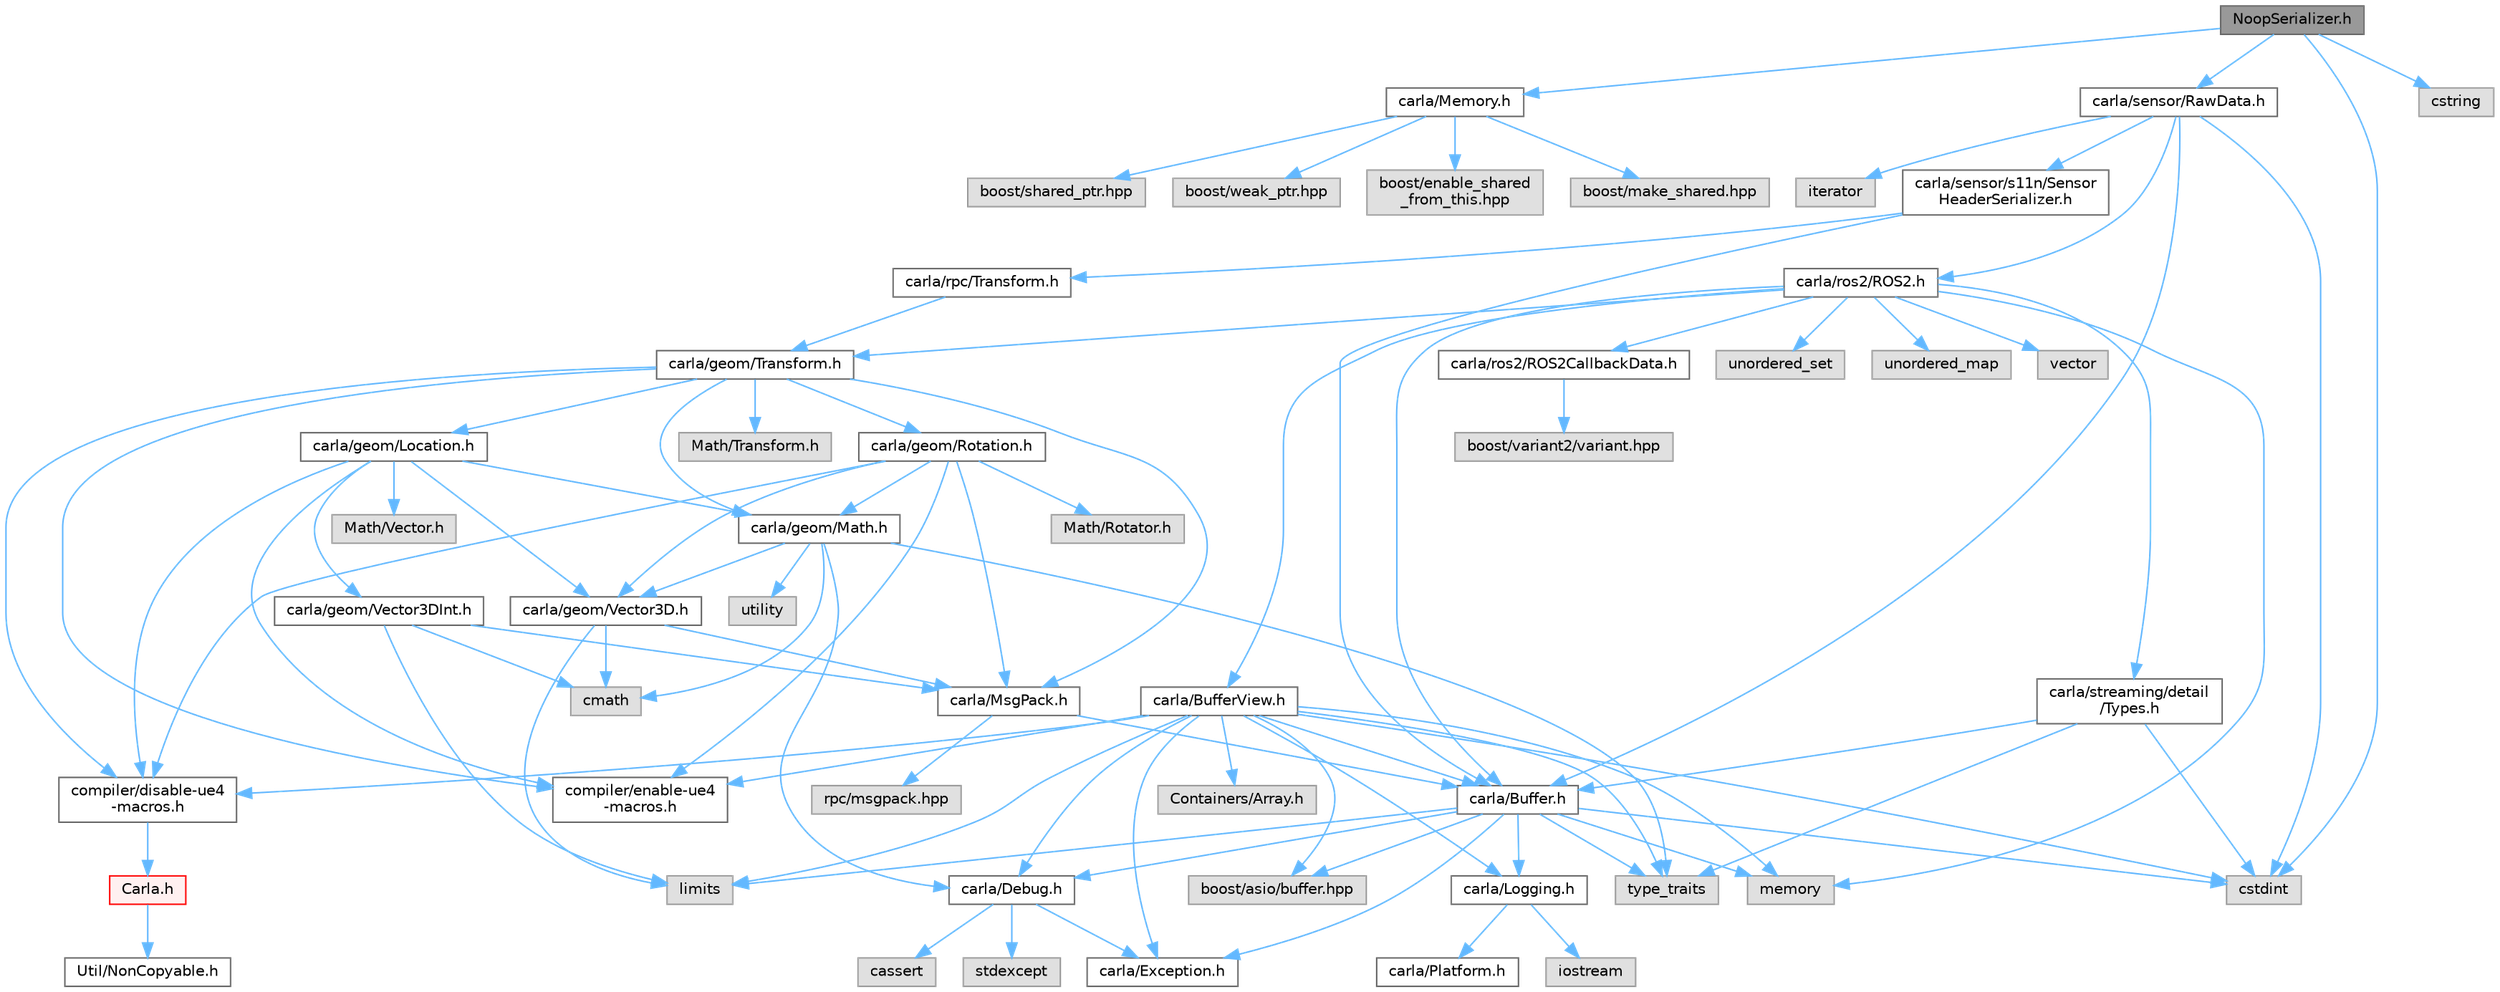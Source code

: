 digraph "NoopSerializer.h"
{
 // INTERACTIVE_SVG=YES
 // LATEX_PDF_SIZE
  bgcolor="transparent";
  edge [fontname=Helvetica,fontsize=10,labelfontname=Helvetica,labelfontsize=10];
  node [fontname=Helvetica,fontsize=10,shape=box,height=0.2,width=0.4];
  Node1 [id="Node000001",label="NoopSerializer.h",height=0.2,width=0.4,color="gray40", fillcolor="grey60", style="filled", fontcolor="black",tooltip=" "];
  Node1 -> Node2 [id="edge1_Node000001_Node000002",color="steelblue1",style="solid",tooltip=" "];
  Node2 [id="Node000002",label="carla/Memory.h",height=0.2,width=0.4,color="grey40", fillcolor="white", style="filled",URL="$de/d5c/Memory_8h.html",tooltip=" "];
  Node2 -> Node3 [id="edge2_Node000002_Node000003",color="steelblue1",style="solid",tooltip=" "];
  Node3 [id="Node000003",label="boost/enable_shared\l_from_this.hpp",height=0.2,width=0.4,color="grey60", fillcolor="#E0E0E0", style="filled",tooltip=" "];
  Node2 -> Node4 [id="edge3_Node000002_Node000004",color="steelblue1",style="solid",tooltip=" "];
  Node4 [id="Node000004",label="boost/make_shared.hpp",height=0.2,width=0.4,color="grey60", fillcolor="#E0E0E0", style="filled",tooltip=" "];
  Node2 -> Node5 [id="edge4_Node000002_Node000005",color="steelblue1",style="solid",tooltip=" "];
  Node5 [id="Node000005",label="boost/shared_ptr.hpp",height=0.2,width=0.4,color="grey60", fillcolor="#E0E0E0", style="filled",tooltip=" "];
  Node2 -> Node6 [id="edge5_Node000002_Node000006",color="steelblue1",style="solid",tooltip=" "];
  Node6 [id="Node000006",label="boost/weak_ptr.hpp",height=0.2,width=0.4,color="grey60", fillcolor="#E0E0E0", style="filled",tooltip=" "];
  Node1 -> Node7 [id="edge6_Node000001_Node000007",color="steelblue1",style="solid",tooltip=" "];
  Node7 [id="Node000007",label="carla/sensor/RawData.h",height=0.2,width=0.4,color="grey40", fillcolor="white", style="filled",URL="$dc/d62/RawData_8h.html",tooltip=" "];
  Node7 -> Node8 [id="edge7_Node000007_Node000008",color="steelblue1",style="solid",tooltip=" "];
  Node8 [id="Node000008",label="carla/Buffer.h",height=0.2,width=0.4,color="grey40", fillcolor="white", style="filled",URL="$d2/dda/carla_2Buffer_8h.html",tooltip=" "];
  Node8 -> Node9 [id="edge8_Node000008_Node000009",color="steelblue1",style="solid",tooltip=" "];
  Node9 [id="Node000009",label="carla/Debug.h",height=0.2,width=0.4,color="grey40", fillcolor="white", style="filled",URL="$d4/deb/Debug_8h.html",tooltip=" "];
  Node9 -> Node10 [id="edge9_Node000009_Node000010",color="steelblue1",style="solid",tooltip=" "];
  Node10 [id="Node000010",label="carla/Exception.h",height=0.2,width=0.4,color="grey40", fillcolor="white", style="filled",URL="$d8/d8a/Exception_8h.html",tooltip=" "];
  Node9 -> Node11 [id="edge10_Node000009_Node000011",color="steelblue1",style="solid",tooltip=" "];
  Node11 [id="Node000011",label="stdexcept",height=0.2,width=0.4,color="grey60", fillcolor="#E0E0E0", style="filled",tooltip=" "];
  Node9 -> Node12 [id="edge11_Node000009_Node000012",color="steelblue1",style="solid",tooltip=" "];
  Node12 [id="Node000012",label="cassert",height=0.2,width=0.4,color="grey60", fillcolor="#E0E0E0", style="filled",tooltip=" "];
  Node8 -> Node10 [id="edge12_Node000008_Node000010",color="steelblue1",style="solid",tooltip=" "];
  Node8 -> Node13 [id="edge13_Node000008_Node000013",color="steelblue1",style="solid",tooltip=" "];
  Node13 [id="Node000013",label="carla/Logging.h",height=0.2,width=0.4,color="grey40", fillcolor="white", style="filled",URL="$de/d87/Logging_8h.html",tooltip=" "];
  Node13 -> Node14 [id="edge14_Node000013_Node000014",color="steelblue1",style="solid",tooltip=" "];
  Node14 [id="Node000014",label="carla/Platform.h",height=0.2,width=0.4,color="grey40", fillcolor="white", style="filled",URL="$d9/dd0/Platform_8h.html",tooltip=" "];
  Node13 -> Node15 [id="edge15_Node000013_Node000015",color="steelblue1",style="solid",tooltip=" "];
  Node15 [id="Node000015",label="iostream",height=0.2,width=0.4,color="grey60", fillcolor="#E0E0E0", style="filled",tooltip=" "];
  Node8 -> Node16 [id="edge16_Node000008_Node000016",color="steelblue1",style="solid",tooltip=" "];
  Node16 [id="Node000016",label="boost/asio/buffer.hpp",height=0.2,width=0.4,color="grey60", fillcolor="#E0E0E0", style="filled",tooltip=" "];
  Node8 -> Node17 [id="edge17_Node000008_Node000017",color="steelblue1",style="solid",tooltip=" "];
  Node17 [id="Node000017",label="cstdint",height=0.2,width=0.4,color="grey60", fillcolor="#E0E0E0", style="filled",tooltip=" "];
  Node8 -> Node18 [id="edge18_Node000008_Node000018",color="steelblue1",style="solid",tooltip=" "];
  Node18 [id="Node000018",label="limits",height=0.2,width=0.4,color="grey60", fillcolor="#E0E0E0", style="filled",tooltip=" "];
  Node8 -> Node19 [id="edge19_Node000008_Node000019",color="steelblue1",style="solid",tooltip=" "];
  Node19 [id="Node000019",label="memory",height=0.2,width=0.4,color="grey60", fillcolor="#E0E0E0", style="filled",tooltip=" "];
  Node8 -> Node20 [id="edge20_Node000008_Node000020",color="steelblue1",style="solid",tooltip=" "];
  Node20 [id="Node000020",label="type_traits",height=0.2,width=0.4,color="grey60", fillcolor="#E0E0E0", style="filled",tooltip=" "];
  Node7 -> Node21 [id="edge21_Node000007_Node000021",color="steelblue1",style="solid",tooltip=" "];
  Node21 [id="Node000021",label="carla/sensor/s11n/Sensor\lHeaderSerializer.h",height=0.2,width=0.4,color="grey40", fillcolor="white", style="filled",URL="$dd/da9/SensorHeaderSerializer_8h.html",tooltip=" "];
  Node21 -> Node8 [id="edge22_Node000021_Node000008",color="steelblue1",style="solid",tooltip=" "];
  Node21 -> Node22 [id="edge23_Node000021_Node000022",color="steelblue1",style="solid",tooltip=" "];
  Node22 [id="Node000022",label="carla/rpc/Transform.h",height=0.2,width=0.4,color="grey40", fillcolor="white", style="filled",URL="$df/d36/rpc_2Transform_8h.html",tooltip=" "];
  Node22 -> Node23 [id="edge24_Node000022_Node000023",color="steelblue1",style="solid",tooltip=" "];
  Node23 [id="Node000023",label="carla/geom/Transform.h",height=0.2,width=0.4,color="grey40", fillcolor="white", style="filled",URL="$de/d17/geom_2Transform_8h.html",tooltip=" "];
  Node23 -> Node24 [id="edge25_Node000023_Node000024",color="steelblue1",style="solid",tooltip=" "];
  Node24 [id="Node000024",label="carla/MsgPack.h",height=0.2,width=0.4,color="grey40", fillcolor="white", style="filled",URL="$d9/d6f/MsgPack_8h.html",tooltip=" "];
  Node24 -> Node8 [id="edge26_Node000024_Node000008",color="steelblue1",style="solid",tooltip=" "];
  Node24 -> Node25 [id="edge27_Node000024_Node000025",color="steelblue1",style="solid",tooltip=" "];
  Node25 [id="Node000025",label="rpc/msgpack.hpp",height=0.2,width=0.4,color="grey60", fillcolor="#E0E0E0", style="filled",tooltip=" "];
  Node23 -> Node26 [id="edge28_Node000023_Node000026",color="steelblue1",style="solid",tooltip=" "];
  Node26 [id="Node000026",label="carla/geom/Location.h",height=0.2,width=0.4,color="grey40", fillcolor="white", style="filled",URL="$d9/d8b/geom_2Location_8h.html",tooltip=" "];
  Node26 -> Node27 [id="edge29_Node000026_Node000027",color="steelblue1",style="solid",tooltip=" "];
  Node27 [id="Node000027",label="carla/geom/Vector3D.h",height=0.2,width=0.4,color="grey40", fillcolor="white", style="filled",URL="$de/d70/geom_2Vector3D_8h.html",tooltip=" "];
  Node27 -> Node24 [id="edge30_Node000027_Node000024",color="steelblue1",style="solid",tooltip=" "];
  Node27 -> Node28 [id="edge31_Node000027_Node000028",color="steelblue1",style="solid",tooltip=" "];
  Node28 [id="Node000028",label="cmath",height=0.2,width=0.4,color="grey60", fillcolor="#E0E0E0", style="filled",tooltip=" "];
  Node27 -> Node18 [id="edge32_Node000027_Node000018",color="steelblue1",style="solid",tooltip=" "];
  Node26 -> Node29 [id="edge33_Node000026_Node000029",color="steelblue1",style="solid",tooltip=" "];
  Node29 [id="Node000029",label="carla/geom/Vector3DInt.h",height=0.2,width=0.4,color="grey40", fillcolor="white", style="filled",URL="$d1/da4/Vector3DInt_8h.html",tooltip=" "];
  Node29 -> Node24 [id="edge34_Node000029_Node000024",color="steelblue1",style="solid",tooltip=" "];
  Node29 -> Node28 [id="edge35_Node000029_Node000028",color="steelblue1",style="solid",tooltip=" "];
  Node29 -> Node18 [id="edge36_Node000029_Node000018",color="steelblue1",style="solid",tooltip=" "];
  Node26 -> Node30 [id="edge37_Node000026_Node000030",color="steelblue1",style="solid",tooltip=" "];
  Node30 [id="Node000030",label="carla/geom/Math.h",height=0.2,width=0.4,color="grey40", fillcolor="white", style="filled",URL="$db/d8a/Math_8h.html",tooltip=" "];
  Node30 -> Node9 [id="edge38_Node000030_Node000009",color="steelblue1",style="solid",tooltip=" "];
  Node30 -> Node27 [id="edge39_Node000030_Node000027",color="steelblue1",style="solid",tooltip=" "];
  Node30 -> Node28 [id="edge40_Node000030_Node000028",color="steelblue1",style="solid",tooltip=" "];
  Node30 -> Node20 [id="edge41_Node000030_Node000020",color="steelblue1",style="solid",tooltip=" "];
  Node30 -> Node31 [id="edge42_Node000030_Node000031",color="steelblue1",style="solid",tooltip=" "];
  Node31 [id="Node000031",label="utility",height=0.2,width=0.4,color="grey60", fillcolor="#E0E0E0", style="filled",tooltip=" "];
  Node26 -> Node32 [id="edge43_Node000026_Node000032",color="steelblue1",style="solid",tooltip=" "];
  Node32 [id="Node000032",label="compiler/enable-ue4\l-macros.h",height=0.2,width=0.4,color="grey40", fillcolor="white", style="filled",URL="$d9/da2/enable-ue4-macros_8h.html",tooltip=" "];
  Node26 -> Node33 [id="edge44_Node000026_Node000033",color="steelblue1",style="solid",tooltip=" "];
  Node33 [id="Node000033",label="Math/Vector.h",height=0.2,width=0.4,color="grey60", fillcolor="#E0E0E0", style="filled",tooltip=" "];
  Node26 -> Node34 [id="edge45_Node000026_Node000034",color="steelblue1",style="solid",tooltip=" "];
  Node34 [id="Node000034",label="compiler/disable-ue4\l-macros.h",height=0.2,width=0.4,color="grey40", fillcolor="white", style="filled",URL="$d2/d02/disable-ue4-macros_8h.html",tooltip=" "];
  Node34 -> Node35 [id="edge46_Node000034_Node000035",color="steelblue1",style="solid",tooltip=" "];
  Node35 [id="Node000035",label="Carla.h",height=0.2,width=0.4,color="red", fillcolor="#FFF0F0", style="filled",URL="$d7/d7d/Carla_8h.html",tooltip=" "];
  Node35 -> Node36 [id="edge47_Node000035_Node000036",color="steelblue1",style="solid",tooltip=" "];
  Node36 [id="Node000036",label="Util/NonCopyable.h",height=0.2,width=0.4,color="grey40", fillcolor="white", style="filled",URL="$d4/d57/Unreal_2CarlaUE4_2Plugins_2Carla_2Source_2Carla_2Util_2NonCopyable_8h.html",tooltip=" "];
  Node23 -> Node30 [id="edge48_Node000023_Node000030",color="steelblue1",style="solid",tooltip=" "];
  Node23 -> Node39 [id="edge49_Node000023_Node000039",color="steelblue1",style="solid",tooltip=" "];
  Node39 [id="Node000039",label="carla/geom/Rotation.h",height=0.2,width=0.4,color="grey40", fillcolor="white", style="filled",URL="$d0/d8f/Rotation_8h.html",tooltip=" "];
  Node39 -> Node24 [id="edge50_Node000039_Node000024",color="steelblue1",style="solid",tooltip=" "];
  Node39 -> Node30 [id="edge51_Node000039_Node000030",color="steelblue1",style="solid",tooltip=" "];
  Node39 -> Node27 [id="edge52_Node000039_Node000027",color="steelblue1",style="solid",tooltip=" "];
  Node39 -> Node32 [id="edge53_Node000039_Node000032",color="steelblue1",style="solid",tooltip=" "];
  Node39 -> Node40 [id="edge54_Node000039_Node000040",color="steelblue1",style="solid",tooltip=" "];
  Node40 [id="Node000040",label="Math/Rotator.h",height=0.2,width=0.4,color="grey60", fillcolor="#E0E0E0", style="filled",tooltip=" "];
  Node39 -> Node34 [id="edge55_Node000039_Node000034",color="steelblue1",style="solid",tooltip=" "];
  Node23 -> Node32 [id="edge56_Node000023_Node000032",color="steelblue1",style="solid",tooltip=" "];
  Node23 -> Node41 [id="edge57_Node000023_Node000041",color="steelblue1",style="solid",tooltip=" "];
  Node41 [id="Node000041",label="Math/Transform.h",height=0.2,width=0.4,color="grey60", fillcolor="#E0E0E0", style="filled",tooltip=" "];
  Node23 -> Node34 [id="edge58_Node000023_Node000034",color="steelblue1",style="solid",tooltip=" "];
  Node7 -> Node42 [id="edge59_Node000007_Node000042",color="steelblue1",style="solid",tooltip=" "];
  Node42 [id="Node000042",label="carla/ros2/ROS2.h",height=0.2,width=0.4,color="grey40", fillcolor="white", style="filled",URL="$da/db8/ROS2_8h.html",tooltip=" "];
  Node42 -> Node8 [id="edge60_Node000042_Node000008",color="steelblue1",style="solid",tooltip=" "];
  Node42 -> Node43 [id="edge61_Node000042_Node000043",color="steelblue1",style="solid",tooltip=" "];
  Node43 [id="Node000043",label="carla/BufferView.h",height=0.2,width=0.4,color="grey40", fillcolor="white", style="filled",URL="$d8/dee/BufferView_8h.html",tooltip=" "];
  Node43 -> Node8 [id="edge62_Node000043_Node000008",color="steelblue1",style="solid",tooltip=" "];
  Node43 -> Node9 [id="edge63_Node000043_Node000009",color="steelblue1",style="solid",tooltip=" "];
  Node43 -> Node10 [id="edge64_Node000043_Node000010",color="steelblue1",style="solid",tooltip=" "];
  Node43 -> Node13 [id="edge65_Node000043_Node000013",color="steelblue1",style="solid",tooltip=" "];
  Node43 -> Node16 [id="edge66_Node000043_Node000016",color="steelblue1",style="solid",tooltip=" "];
  Node43 -> Node17 [id="edge67_Node000043_Node000017",color="steelblue1",style="solid",tooltip=" "];
  Node43 -> Node18 [id="edge68_Node000043_Node000018",color="steelblue1",style="solid",tooltip=" "];
  Node43 -> Node19 [id="edge69_Node000043_Node000019",color="steelblue1",style="solid",tooltip=" "];
  Node43 -> Node20 [id="edge70_Node000043_Node000020",color="steelblue1",style="solid",tooltip=" "];
  Node43 -> Node32 [id="edge71_Node000043_Node000032",color="steelblue1",style="solid",tooltip=" "];
  Node43 -> Node44 [id="edge72_Node000043_Node000044",color="steelblue1",style="solid",tooltip=" "];
  Node44 [id="Node000044",label="Containers/Array.h",height=0.2,width=0.4,color="grey60", fillcolor="#E0E0E0", style="filled",tooltip=" "];
  Node43 -> Node34 [id="edge73_Node000043_Node000034",color="steelblue1",style="solid",tooltip=" "];
  Node42 -> Node23 [id="edge74_Node000042_Node000023",color="steelblue1",style="solid",tooltip=" "];
  Node42 -> Node45 [id="edge75_Node000042_Node000045",color="steelblue1",style="solid",tooltip=" "];
  Node45 [id="Node000045",label="carla/ros2/ROS2CallbackData.h",height=0.2,width=0.4,color="grey40", fillcolor="white", style="filled",URL="$d2/d6c/ROS2CallbackData_8h.html",tooltip=" "];
  Node45 -> Node46 [id="edge76_Node000045_Node000046",color="steelblue1",style="solid",tooltip=" "];
  Node46 [id="Node000046",label="boost/variant2/variant.hpp",height=0.2,width=0.4,color="grey60", fillcolor="#E0E0E0", style="filled",tooltip=" "];
  Node42 -> Node47 [id="edge77_Node000042_Node000047",color="steelblue1",style="solid",tooltip=" "];
  Node47 [id="Node000047",label="carla/streaming/detail\l/Types.h",height=0.2,width=0.4,color="grey40", fillcolor="white", style="filled",URL="$d7/df8/Types_8h.html",tooltip=" "];
  Node47 -> Node8 [id="edge78_Node000047_Node000008",color="steelblue1",style="solid",tooltip=" "];
  Node47 -> Node17 [id="edge79_Node000047_Node000017",color="steelblue1",style="solid",tooltip=" "];
  Node47 -> Node20 [id="edge80_Node000047_Node000020",color="steelblue1",style="solid",tooltip=" "];
  Node42 -> Node48 [id="edge81_Node000042_Node000048",color="steelblue1",style="solid",tooltip=" "];
  Node48 [id="Node000048",label="unordered_set",height=0.2,width=0.4,color="grey60", fillcolor="#E0E0E0", style="filled",tooltip=" "];
  Node42 -> Node49 [id="edge82_Node000042_Node000049",color="steelblue1",style="solid",tooltip=" "];
  Node49 [id="Node000049",label="unordered_map",height=0.2,width=0.4,color="grey60", fillcolor="#E0E0E0", style="filled",tooltip=" "];
  Node42 -> Node19 [id="edge83_Node000042_Node000019",color="steelblue1",style="solid",tooltip=" "];
  Node42 -> Node50 [id="edge84_Node000042_Node000050",color="steelblue1",style="solid",tooltip=" "];
  Node50 [id="Node000050",label="vector",height=0.2,width=0.4,color="grey60", fillcolor="#E0E0E0", style="filled",tooltip=" "];
  Node7 -> Node17 [id="edge85_Node000007_Node000017",color="steelblue1",style="solid",tooltip=" "];
  Node7 -> Node51 [id="edge86_Node000007_Node000051",color="steelblue1",style="solid",tooltip=" "];
  Node51 [id="Node000051",label="iterator",height=0.2,width=0.4,color="grey60", fillcolor="#E0E0E0", style="filled",tooltip=" "];
  Node1 -> Node17 [id="edge87_Node000001_Node000017",color="steelblue1",style="solid",tooltip=" "];
  Node1 -> Node52 [id="edge88_Node000001_Node000052",color="steelblue1",style="solid",tooltip=" "];
  Node52 [id="Node000052",label="cstring",height=0.2,width=0.4,color="grey60", fillcolor="#E0E0E0", style="filled",tooltip=" "];
}
